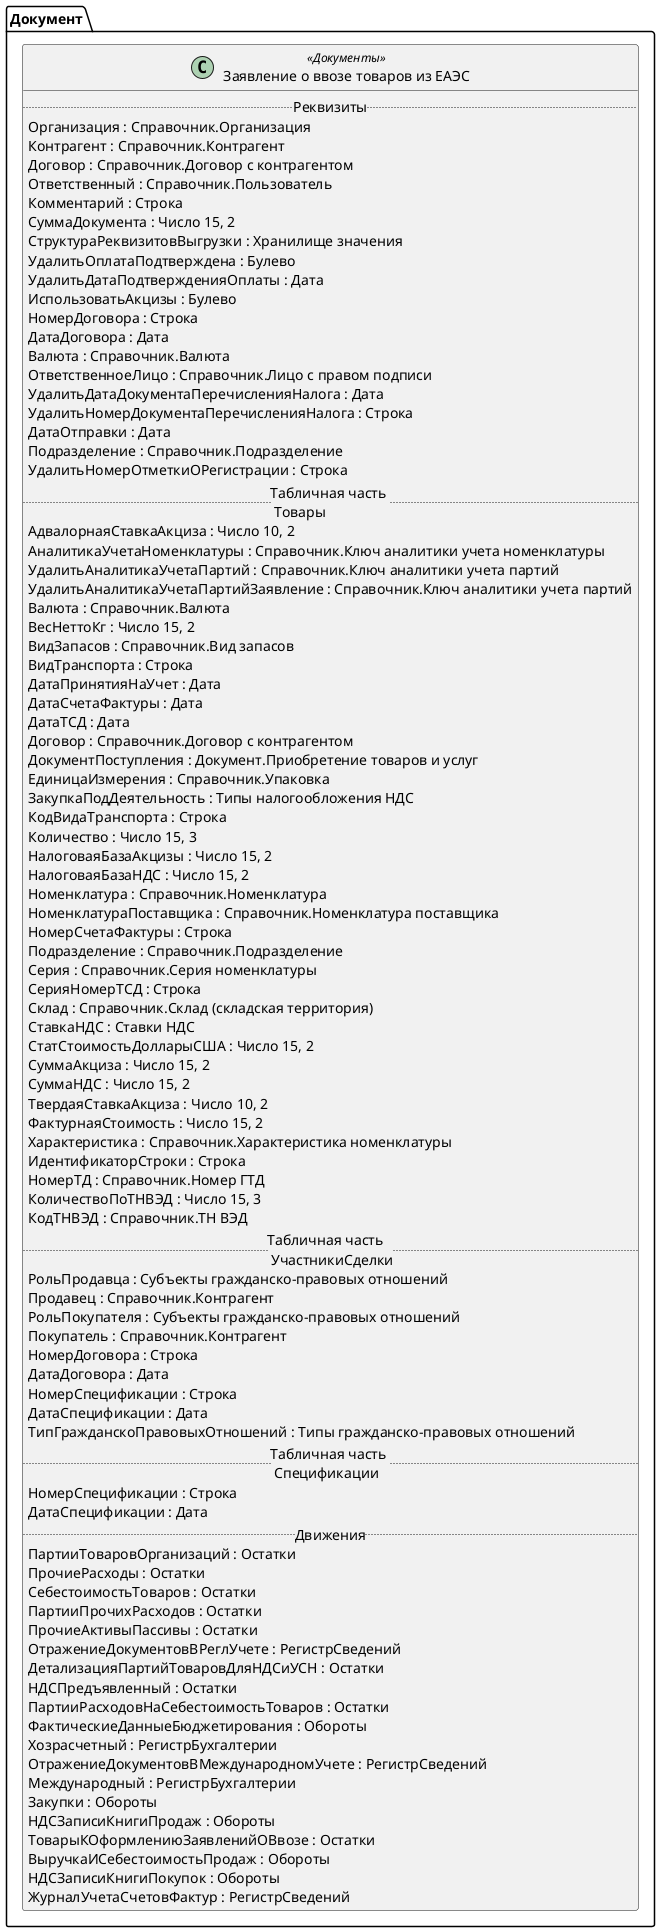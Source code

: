 ﻿@startuml ЗаявлениеОВвозеТоваров
'!include templates.wsd
'..\include templates.wsd
class Документ.ЗаявлениеОВвозеТоваров as "Заявление о ввозе товаров из ЕАЭС" <<Документы>>
{
..Реквизиты..
Организация : Справочник.Организация
Контрагент : Справочник.Контрагент
Договор : Справочник.Договор с контрагентом
Ответственный : Справочник.Пользователь
Комментарий : Строка
СуммаДокумента : Число 15, 2
СтруктураРеквизитовВыгрузки : Хранилище значения
УдалитьОплатаПодтверждена : Булево
УдалитьДатаПодтвержденияОплаты : Дата
ИспользоватьАкцизы : Булево
НомерДоговора : Строка
ДатаДоговора : Дата
Валюта : Справочник.Валюта
ОтветственноеЛицо : Справочник.Лицо с правом подписи
УдалитьДатаДокументаПеречисленияНалога : Дата
УдалитьНомерДокументаПеречисленияНалога : Строка
ДатаОтправки : Дата
Подразделение : Справочник.Подразделение
УдалитьНомерОтметкиОРегистрации : Строка
..Табличная часть \n Товары..
АдвалорнаяСтавкаАкциза : Число 10, 2
АналитикаУчетаНоменклатуры : Справочник.Ключ аналитики учета номенклатуры
УдалитьАналитикаУчетаПартий : Справочник.Ключ аналитики учета партий
УдалитьАналитикаУчетаПартийЗаявление : Справочник.Ключ аналитики учета партий
Валюта : Справочник.Валюта
ВесНеттоКг : Число 15, 2
ВидЗапасов : Справочник.Вид запасов
ВидТранспорта : Строка
ДатаПринятияНаУчет : Дата
ДатаСчетаФактуры : Дата
ДатаТСД : Дата
Договор : Справочник.Договор с контрагентом
ДокументПоступления : Документ.Приобретение товаров и услуг
ЕдиницаИзмерения : Справочник.Упаковка
ЗакупкаПодДеятельность : Типы налогообложения НДС
КодВидаТранспорта : Строка
Количество : Число 15, 3
НалоговаяБазаАкцизы : Число 15, 2
НалоговаяБазаНДС : Число 15, 2
Номенклатура : Справочник.Номенклатура
НоменклатураПоставщика : Справочник.Номенклатура поставщика
НомерСчетаФактуры : Строка
Подразделение : Справочник.Подразделение
Серия : Справочник.Серия номенклатуры
СерияНомерТСД : Строка
Склад : Справочник.Склад (складская территория)
СтавкаНДС : Ставки НДС
СтатСтоимостьДолларыСША : Число 15, 2
СуммаАкциза : Число 15, 2
СуммаНДС : Число 15, 2
ТвердаяСтавкаАкциза : Число 10, 2
ФактурнаяСтоимость : Число 15, 2
Характеристика : Справочник.Характеристика номенклатуры
ИдентификаторСтроки : Строка
НомерТД : Справочник.Номер ГТД
КоличествоПоТНВЭД : Число 15, 3
КодТНВЭД : Справочник.ТН ВЭД
..Табличная часть \n УчастникиСделки..
РольПродавца : Субъекты гражданско-правовых отношений
Продавец : Справочник.Контрагент
РольПокупателя : Субъекты гражданско-правовых отношений
Покупатель : Справочник.Контрагент
НомерДоговора : Строка
ДатаДоговора : Дата
НомерСпецификации : Строка
ДатаСпецификации : Дата
ТипГражданскоПравовыхОтношений : Типы гражданско-правовых отношений
..Табличная часть \n Спецификации..
НомерСпецификации : Строка
ДатаСпецификации : Дата
..Движения..
ПартииТоваровОрганизаций : Остатки
ПрочиеРасходы : Остатки
СебестоимостьТоваров : Остатки
ПартииПрочихРасходов : Остатки
ПрочиеАктивыПассивы : Остатки
ОтражениеДокументовВРеглУчете : РегистрСведений
ДетализацияПартийТоваровДляНДСиУСН : Остатки
НДСПредъявленный : Остатки
ПартииРасходовНаСебестоимостьТоваров : Остатки
ФактическиеДанныеБюджетирования : Обороты
Хозрасчетный : РегистрБухгалтерии
ОтражениеДокументовВМеждународномУчете : РегистрСведений
Международный : РегистрБухгалтерии
Закупки : Обороты
НДСЗаписиКнигиПродаж : Обороты
ТоварыКОформлениюЗаявленийОВвозе : Остатки
ВыручкаИСебестоимостьПродаж : Обороты
НДСЗаписиКнигиПокупок : Обороты
ЖурналУчетаСчетовФактур : РегистрСведений
}
@enduml
